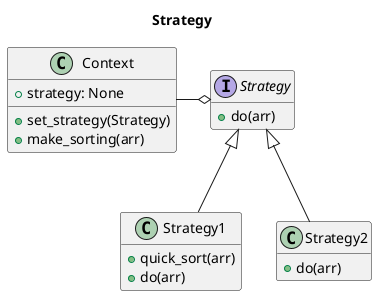@startuml "Strategy"
title Strategy
interface Strategy {
    +do(arr)
}

class Strategy1 {
    +quick_sort(arr)
    +do(arr)
}

class Strategy2 {
    +do(arr)
}

class Context {
    + strategy: None
    + set_strategy(Strategy) 
    + make_sorting(arr)  
    
}

Strategy1 -u-|> Strategy
Strategy2 -u-|> Strategy
Context -r-o Strategy

hide empty fields
@enduml